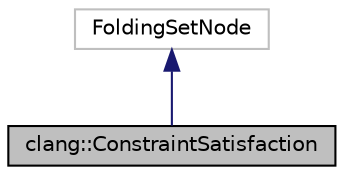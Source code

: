 digraph "clang::ConstraintSatisfaction"
{
 // LATEX_PDF_SIZE
  bgcolor="transparent";
  edge [fontname="Helvetica",fontsize="10",labelfontname="Helvetica",labelfontsize="10"];
  node [fontname="Helvetica",fontsize="10",shape=record];
  Node1 [label="clang::ConstraintSatisfaction",height=0.2,width=0.4,color="black", fillcolor="grey75", style="filled", fontcolor="black",tooltip="The result of a constraint satisfaction check, containing the necessary information to diagnose an un..."];
  Node2 -> Node1 [dir="back",color="midnightblue",fontsize="10",style="solid",fontname="Helvetica"];
  Node2 [label="FoldingSetNode",height=0.2,width=0.4,color="grey75",tooltip=" "];
}
